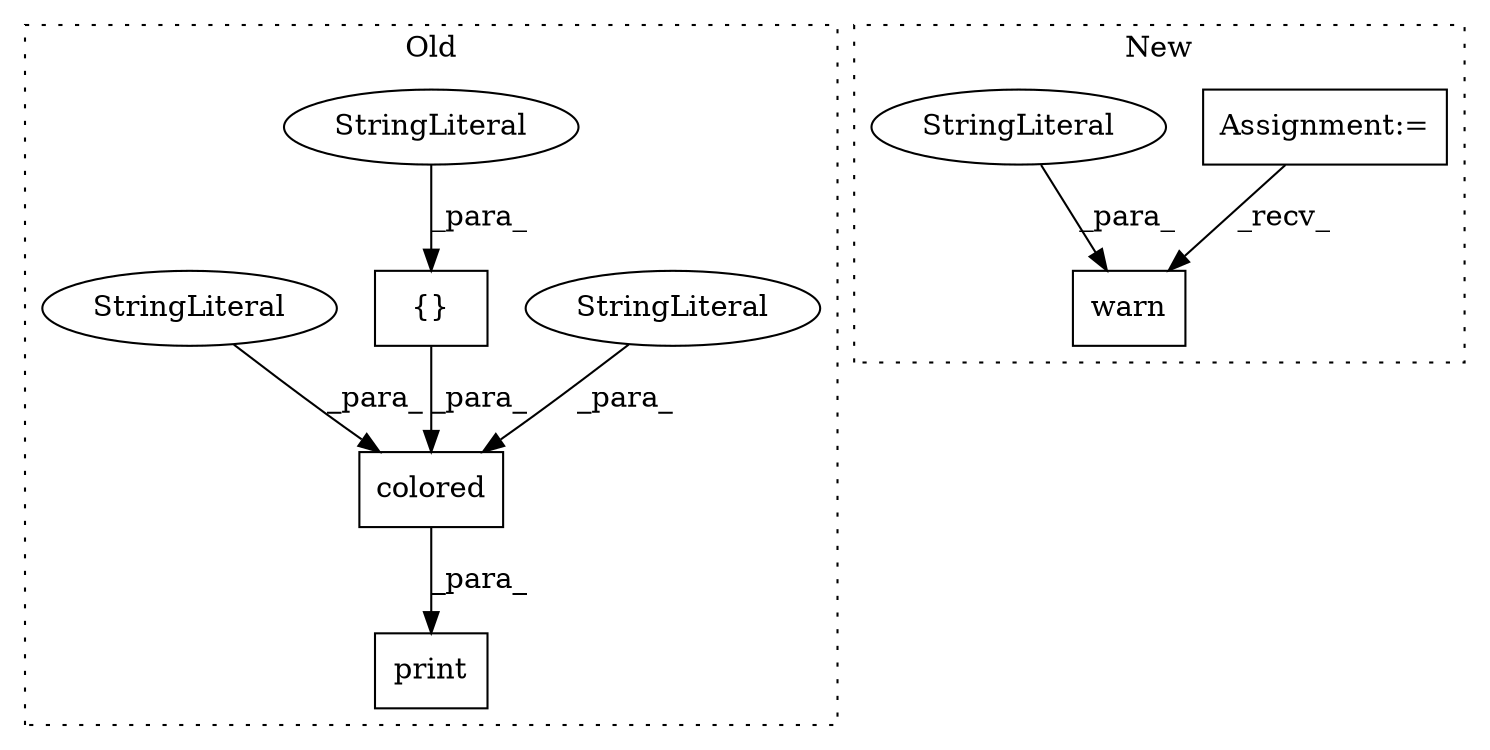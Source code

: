 digraph G {
subgraph cluster0 {
1 [label="colored" a="32" s="13846,13943" l="8,1" shape="box"];
3 [label="{}" a="4" s="13935,13942" l="1,1" shape="box"];
4 [label="print" a="32" s="13840,13944" l="6,1" shape="box"];
5 [label="StringLiteral" a="45" s="13854" l="62" shape="ellipse"];
6 [label="StringLiteral" a="45" s="13936" l="6" shape="ellipse"];
8 [label="StringLiteral" a="45" s="13917" l="5" shape="ellipse"];
label = "Old";
style="dotted";
}
subgraph cluster1 {
2 [label="warn" a="32" s="13827,13885" l="5,1" shape="box"];
7 [label="Assignment:=" a="7" s="9359" l="8" shape="box"];
9 [label="StringLiteral" a="45" s="13832" l="53" shape="ellipse"];
label = "New";
style="dotted";
}
1 -> 4 [label="_para_"];
3 -> 1 [label="_para_"];
5 -> 1 [label="_para_"];
6 -> 3 [label="_para_"];
7 -> 2 [label="_recv_"];
8 -> 1 [label="_para_"];
9 -> 2 [label="_para_"];
}